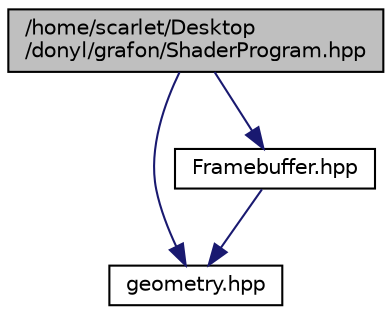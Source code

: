digraph "/home/scarlet/Desktop/donyl/grafon/ShaderProgram.hpp"
{
  edge [fontname="Helvetica",fontsize="10",labelfontname="Helvetica",labelfontsize="10"];
  node [fontname="Helvetica",fontsize="10",shape=record];
  Node1 [label="/home/scarlet/Desktop\l/donyl/grafon/ShaderProgram.hpp",height=0.2,width=0.4,color="black", fillcolor="grey75", style="filled", fontcolor="black"];
  Node1 -> Node2 [color="midnightblue",fontsize="10",style="solid",fontname="Helvetica"];
  Node2 [label="geometry.hpp",height=0.2,width=0.4,color="black", fillcolor="white", style="filled",URL="$geometry_8hpp.html",tooltip="Describes main geometry objects Contains Descriptions of Pixel(color vecor), 3D vector and their comb..."];
  Node1 -> Node3 [color="midnightblue",fontsize="10",style="solid",fontname="Helvetica"];
  Node3 [label="Framebuffer.hpp",height=0.2,width=0.4,color="black", fillcolor="white", style="filled",URL="$Framebuffer_8hpp.html",tooltip="Describes Framebuffer class. "];
  Node3 -> Node2 [color="midnightblue",fontsize="10",style="solid",fontname="Helvetica"];
}
